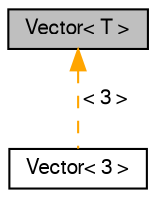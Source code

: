 digraph "Vector&lt; T &gt;"
{
 // LATEX_PDF_SIZE
  edge [fontname="FreeSans",fontsize="10",labelfontname="FreeSans",labelfontsize="10"];
  node [fontname="FreeSans",fontsize="10",shape=record];
  Node1 [label="Vector\< T \>",height=0.2,width=0.4,color="black", fillcolor="grey75", style="filled", fontcolor="black",tooltip="Klasa Vector opisuje wektor roznowymiarowy bedacy tablica liczb double o wielkosci T,..."];
  Node1 -> Node2 [dir="back",color="orange",fontsize="10",style="dashed",label=" \< 3 \>" ,fontname="FreeSans"];
  Node2 [label="Vector\< 3 \>",height=0.2,width=0.4,color="black", fillcolor="white", style="filled",URL="$a00096.html",tooltip=" "];
}
